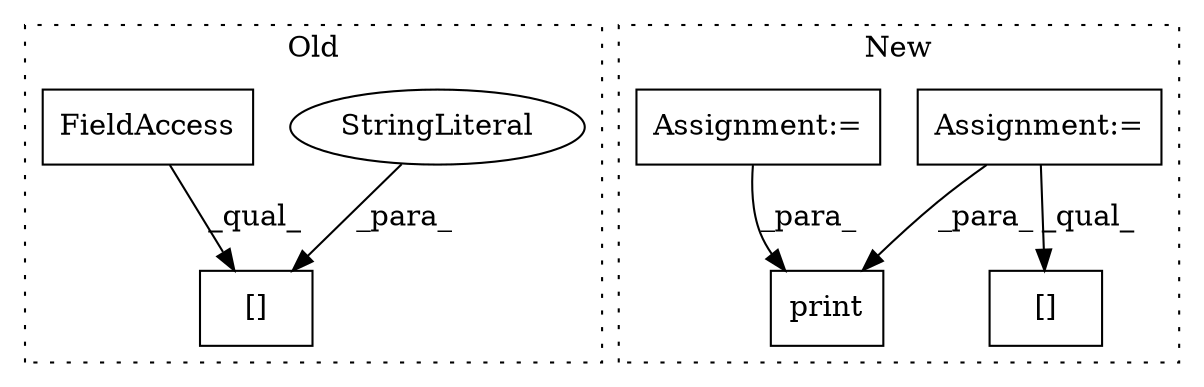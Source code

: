 digraph G {
subgraph cluster0 {
1 [label="[]" a="2" s="1483,1516" l="15,1" shape="box"];
3 [label="StringLiteral" a="45" s="1498" l="18" shape="ellipse"];
6 [label="FieldAccess" a="22" s="1483" l="14" shape="box"];
label = "Old";
style="dotted";
}
subgraph cluster1 {
2 [label="print" a="32" s="2131,2363" l="6,2" shape="box"];
4 [label="Assignment:=" a="7" s="1983" l="1" shape="box"];
5 [label="[]" a="2" s="2225,2238" l="5,1" shape="box"];
7 [label="Assignment:=" a="7" s="2116" l="1" shape="box"];
label = "New";
style="dotted";
}
3 -> 1 [label="_para_"];
4 -> 5 [label="_qual_"];
4 -> 2 [label="_para_"];
6 -> 1 [label="_qual_"];
7 -> 2 [label="_para_"];
}